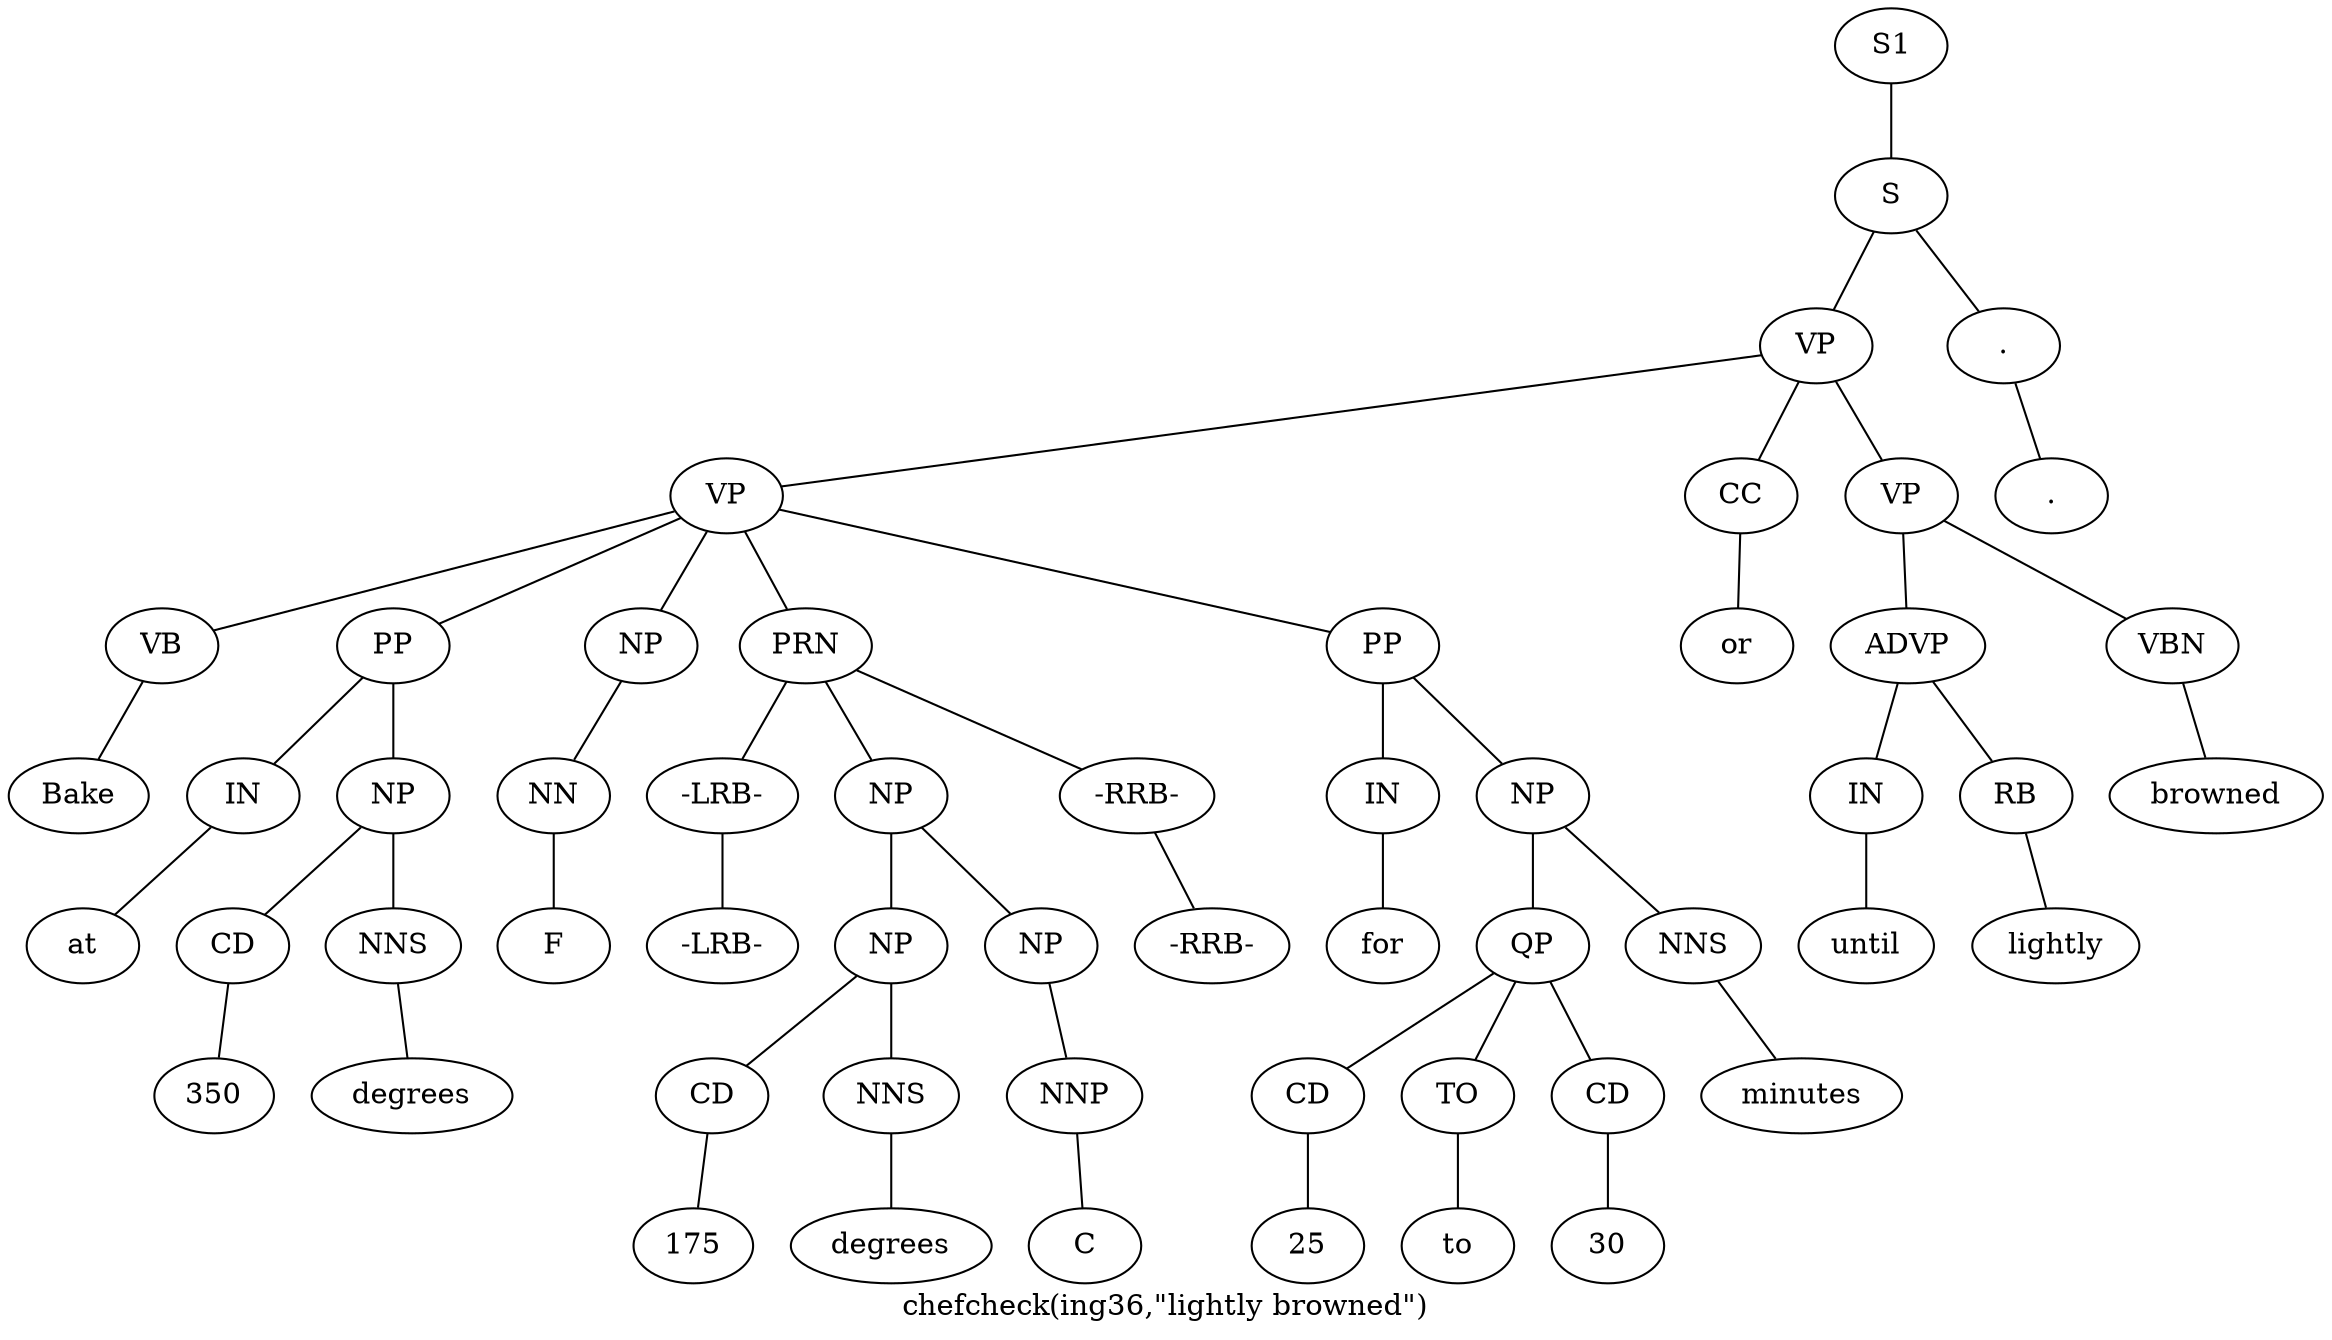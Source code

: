 graph SyntaxGraph {
	label = "chefcheck(ing36,\"lightly browned\")";
	Node0 [label="S1"];
	Node1 [label="S"];
	Node2 [label="VP"];
	Node3 [label="VP"];
	Node4 [label="VB"];
	Node5 [label="Bake"];
	Node6 [label="PP"];
	Node7 [label="IN"];
	Node8 [label="at"];
	Node9 [label="NP"];
	Node10 [label="CD"];
	Node11 [label="350"];
	Node12 [label="NNS"];
	Node13 [label="degrees"];
	Node14 [label="NP"];
	Node15 [label="NN"];
	Node16 [label="F"];
	Node17 [label="PRN"];
	Node18 [label="-LRB-"];
	Node19 [label="-LRB-"];
	Node20 [label="NP"];
	Node21 [label="NP"];
	Node22 [label="CD"];
	Node23 [label="175"];
	Node24 [label="NNS"];
	Node25 [label="degrees"];
	Node26 [label="NP"];
	Node27 [label="NNP"];
	Node28 [label="C"];
	Node29 [label="-RRB-"];
	Node30 [label="-RRB-"];
	Node31 [label="PP"];
	Node32 [label="IN"];
	Node33 [label="for"];
	Node34 [label="NP"];
	Node35 [label="QP"];
	Node36 [label="CD"];
	Node37 [label="25"];
	Node38 [label="TO"];
	Node39 [label="to"];
	Node40 [label="CD"];
	Node41 [label="30"];
	Node42 [label="NNS"];
	Node43 [label="minutes"];
	Node44 [label="CC"];
	Node45 [label="or"];
	Node46 [label="VP"];
	Node47 [label="ADVP"];
	Node48 [label="IN"];
	Node49 [label="until"];
	Node50 [label="RB"];
	Node51 [label="lightly"];
	Node52 [label="VBN"];
	Node53 [label="browned"];
	Node54 [label="."];
	Node55 [label="."];

	Node0 -- Node1;
	Node1 -- Node2;
	Node1 -- Node54;
	Node2 -- Node3;
	Node2 -- Node44;
	Node2 -- Node46;
	Node3 -- Node4;
	Node3 -- Node6;
	Node3 -- Node14;
	Node3 -- Node17;
	Node3 -- Node31;
	Node4 -- Node5;
	Node6 -- Node7;
	Node6 -- Node9;
	Node7 -- Node8;
	Node9 -- Node10;
	Node9 -- Node12;
	Node10 -- Node11;
	Node12 -- Node13;
	Node14 -- Node15;
	Node15 -- Node16;
	Node17 -- Node18;
	Node17 -- Node20;
	Node17 -- Node29;
	Node18 -- Node19;
	Node20 -- Node21;
	Node20 -- Node26;
	Node21 -- Node22;
	Node21 -- Node24;
	Node22 -- Node23;
	Node24 -- Node25;
	Node26 -- Node27;
	Node27 -- Node28;
	Node29 -- Node30;
	Node31 -- Node32;
	Node31 -- Node34;
	Node32 -- Node33;
	Node34 -- Node35;
	Node34 -- Node42;
	Node35 -- Node36;
	Node35 -- Node38;
	Node35 -- Node40;
	Node36 -- Node37;
	Node38 -- Node39;
	Node40 -- Node41;
	Node42 -- Node43;
	Node44 -- Node45;
	Node46 -- Node47;
	Node46 -- Node52;
	Node47 -- Node48;
	Node47 -- Node50;
	Node48 -- Node49;
	Node50 -- Node51;
	Node52 -- Node53;
	Node54 -- Node55;
}